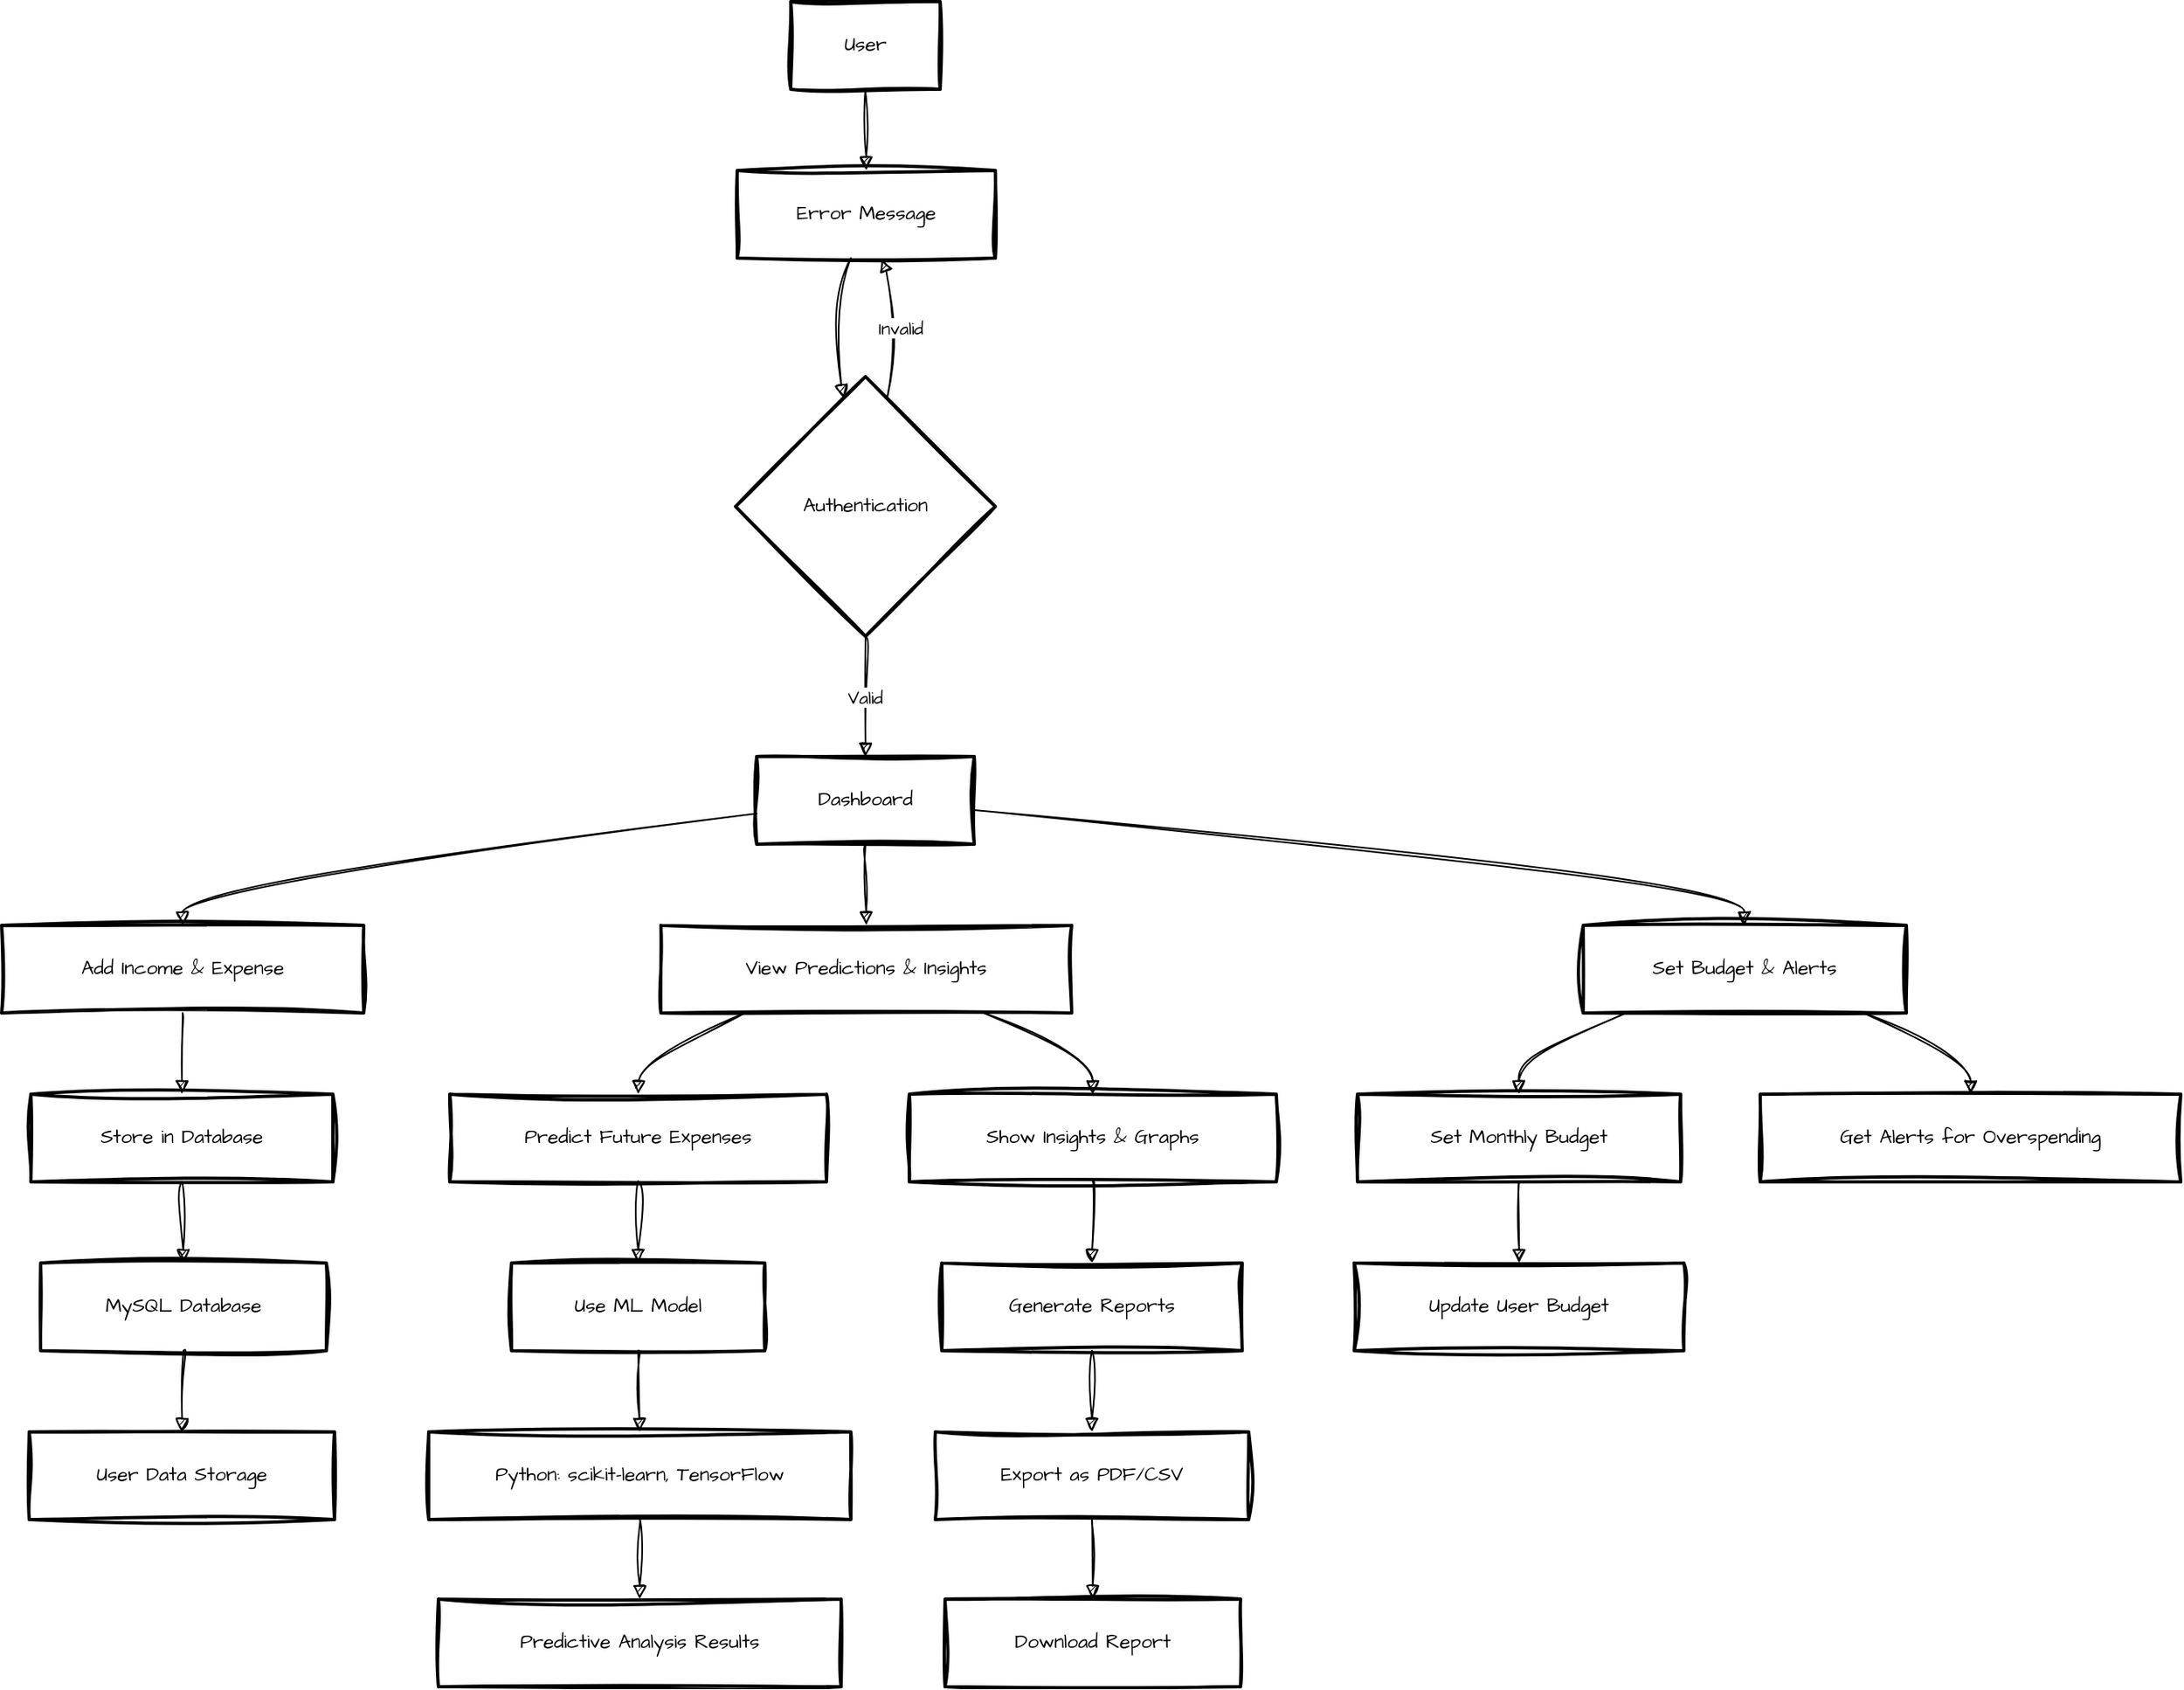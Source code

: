 <mxfile version="26.0.8">
  <diagram name="Page-1" id="5MKAHm1wfXt7gwnGmRr9">
    <mxGraphModel dx="1482" dy="796" grid="1" gridSize="10" guides="1" tooltips="1" connect="1" arrows="1" fold="1" page="1" pageScale="1" pageWidth="850" pageHeight="1100" math="0" shadow="0">
      <root>
        <mxCell id="0" />
        <mxCell id="1" parent="0" />
        <mxCell id="FcwJixSid9qahFUKWtzI-1" value="User" style="whiteSpace=wrap;strokeWidth=2;sketch=1;hachureGap=4;jiggle=2;curveFitting=1;fontFamily=Architects Daughter;fontSource=https%3A%2F%2Ffonts.googleapis.com%2Fcss%3Ffamily%3DArchitects%2BDaughter;" vertex="1" parent="1">
          <mxGeometry x="506" y="20" width="92" height="54" as="geometry" />
        </mxCell>
        <mxCell id="FcwJixSid9qahFUKWtzI-2" value="Error Message" style="whiteSpace=wrap;strokeWidth=2;sketch=1;hachureGap=4;jiggle=2;curveFitting=1;fontFamily=Architects Daughter;fontSource=https%3A%2F%2Ffonts.googleapis.com%2Fcss%3Ffamily%3DArchitects%2BDaughter;" vertex="1" parent="1">
          <mxGeometry x="473" y="124" width="159" height="54" as="geometry" />
        </mxCell>
        <mxCell id="FcwJixSid9qahFUKWtzI-3" value="Authentication" style="rhombus;strokeWidth=2;whiteSpace=wrap;sketch=1;hachureGap=4;jiggle=2;curveFitting=1;fontFamily=Architects Daughter;fontSource=https%3A%2F%2Ffonts.googleapis.com%2Fcss%3Ffamily%3DArchitects%2BDaughter;" vertex="1" parent="1">
          <mxGeometry x="472" y="251" width="160" height="160" as="geometry" />
        </mxCell>
        <mxCell id="FcwJixSid9qahFUKWtzI-4" value="Dashboard" style="whiteSpace=wrap;strokeWidth=2;sketch=1;hachureGap=4;jiggle=2;curveFitting=1;fontFamily=Architects Daughter;fontSource=https%3A%2F%2Ffonts.googleapis.com%2Fcss%3Ffamily%3DArchitects%2BDaughter;" vertex="1" parent="1">
          <mxGeometry x="485" y="485" width="134" height="54" as="geometry" />
        </mxCell>
        <mxCell id="FcwJixSid9qahFUKWtzI-5" value="Add Income &amp; Expense" style="whiteSpace=wrap;strokeWidth=2;sketch=1;hachureGap=4;jiggle=2;curveFitting=1;fontFamily=Architects Daughter;fontSource=https%3A%2F%2Ffonts.googleapis.com%2Fcss%3Ffamily%3DArchitects%2BDaughter;" vertex="1" parent="1">
          <mxGeometry x="20" y="589" width="223" height="54" as="geometry" />
        </mxCell>
        <mxCell id="FcwJixSid9qahFUKWtzI-6" value="View Predictions &amp; Insights" style="whiteSpace=wrap;strokeWidth=2;sketch=1;hachureGap=4;jiggle=2;curveFitting=1;fontFamily=Architects Daughter;fontSource=https%3A%2F%2Ffonts.googleapis.com%2Fcss%3Ffamily%3DArchitects%2BDaughter;" vertex="1" parent="1">
          <mxGeometry x="426" y="589" width="253" height="54" as="geometry" />
        </mxCell>
        <mxCell id="FcwJixSid9qahFUKWtzI-7" value="Set Budget &amp; Alerts" style="whiteSpace=wrap;strokeWidth=2;sketch=1;hachureGap=4;jiggle=2;curveFitting=1;fontFamily=Architects Daughter;fontSource=https%3A%2F%2Ffonts.googleapis.com%2Fcss%3Ffamily%3DArchitects%2BDaughter;" vertex="1" parent="1">
          <mxGeometry x="994" y="589" width="199" height="54" as="geometry" />
        </mxCell>
        <mxCell id="FcwJixSid9qahFUKWtzI-8" value="Store in Database" style="whiteSpace=wrap;strokeWidth=2;sketch=1;hachureGap=4;jiggle=2;curveFitting=1;fontFamily=Architects Daughter;fontSource=https%3A%2F%2Ffonts.googleapis.com%2Fcss%3Ffamily%3DArchitects%2BDaughter;" vertex="1" parent="1">
          <mxGeometry x="38" y="693" width="186" height="54" as="geometry" />
        </mxCell>
        <mxCell id="FcwJixSid9qahFUKWtzI-9" value="Predict Future Expenses" style="whiteSpace=wrap;strokeWidth=2;sketch=1;hachureGap=4;jiggle=2;curveFitting=1;fontFamily=Architects Daughter;fontSource=https%3A%2F%2Ffonts.googleapis.com%2Fcss%3Ffamily%3DArchitects%2BDaughter;" vertex="1" parent="1">
          <mxGeometry x="296" y="693" width="232" height="54" as="geometry" />
        </mxCell>
        <mxCell id="FcwJixSid9qahFUKWtzI-10" value="Show Insights &amp; Graphs" style="whiteSpace=wrap;strokeWidth=2;sketch=1;hachureGap=4;jiggle=2;curveFitting=1;fontFamily=Architects Daughter;fontSource=https%3A%2F%2Ffonts.googleapis.com%2Fcss%3Ffamily%3DArchitects%2BDaughter;" vertex="1" parent="1">
          <mxGeometry x="579" y="693" width="226" height="54" as="geometry" />
        </mxCell>
        <mxCell id="FcwJixSid9qahFUKWtzI-11" value="Set Monthly Budget" style="whiteSpace=wrap;strokeWidth=2;sketch=1;hachureGap=4;jiggle=2;curveFitting=1;fontFamily=Architects Daughter;fontSource=https%3A%2F%2Ffonts.googleapis.com%2Fcss%3Ffamily%3DArchitects%2BDaughter;" vertex="1" parent="1">
          <mxGeometry x="855" y="693" width="199" height="54" as="geometry" />
        </mxCell>
        <mxCell id="FcwJixSid9qahFUKWtzI-12" value="Get Alerts for Overspending" style="whiteSpace=wrap;strokeWidth=2;sketch=1;hachureGap=4;jiggle=2;curveFitting=1;fontFamily=Architects Daughter;fontSource=https%3A%2F%2Ffonts.googleapis.com%2Fcss%3Ffamily%3DArchitects%2BDaughter;" vertex="1" parent="1">
          <mxGeometry x="1103" y="693" width="259" height="54" as="geometry" />
        </mxCell>
        <mxCell id="FcwJixSid9qahFUKWtzI-13" value="Use ML Model" style="whiteSpace=wrap;strokeWidth=2;sketch=1;hachureGap=4;jiggle=2;curveFitting=1;fontFamily=Architects Daughter;fontSource=https%3A%2F%2Ffonts.googleapis.com%2Fcss%3Ffamily%3DArchitects%2BDaughter;" vertex="1" parent="1">
          <mxGeometry x="334" y="797" width="156" height="54" as="geometry" />
        </mxCell>
        <mxCell id="FcwJixSid9qahFUKWtzI-14" value="Generate Reports" style="whiteSpace=wrap;strokeWidth=2;sketch=1;hachureGap=4;jiggle=2;curveFitting=1;fontFamily=Architects Daughter;fontSource=https%3A%2F%2Ffonts.googleapis.com%2Fcss%3Ffamily%3DArchitects%2BDaughter;" vertex="1" parent="1">
          <mxGeometry x="599" y="797" width="185" height="54" as="geometry" />
        </mxCell>
        <mxCell id="FcwJixSid9qahFUKWtzI-15" value="Update User Budget" style="whiteSpace=wrap;strokeWidth=2;sketch=1;hachureGap=4;jiggle=2;curveFitting=1;fontFamily=Architects Daughter;fontSource=https%3A%2F%2Ffonts.googleapis.com%2Fcss%3Ffamily%3DArchitects%2BDaughter;" vertex="1" parent="1">
          <mxGeometry x="853" y="797" width="203" height="54" as="geometry" />
        </mxCell>
        <mxCell id="FcwJixSid9qahFUKWtzI-16" value="MySQL Database" style="whiteSpace=wrap;strokeWidth=2;sketch=1;hachureGap=4;jiggle=2;curveFitting=1;fontFamily=Architects Daughter;fontSource=https%3A%2F%2Ffonts.googleapis.com%2Fcss%3Ffamily%3DArchitects%2BDaughter;" vertex="1" parent="1">
          <mxGeometry x="44" y="797" width="176" height="54" as="geometry" />
        </mxCell>
        <mxCell id="FcwJixSid9qahFUKWtzI-17" value="Python: scikit-learn, TensorFlow" style="whiteSpace=wrap;strokeWidth=2;sketch=1;hachureGap=4;jiggle=2;curveFitting=1;fontFamily=Architects Daughter;fontSource=https%3A%2F%2Ffonts.googleapis.com%2Fcss%3Ffamily%3DArchitects%2BDaughter;" vertex="1" parent="1">
          <mxGeometry x="283" y="901" width="260" height="54" as="geometry" />
        </mxCell>
        <mxCell id="FcwJixSid9qahFUKWtzI-18" value="Export as PDF/CSV" style="whiteSpace=wrap;strokeWidth=2;sketch=1;hachureGap=4;jiggle=2;curveFitting=1;fontFamily=Architects Daughter;fontSource=https%3A%2F%2Ffonts.googleapis.com%2Fcss%3Ffamily%3DArchitects%2BDaughter;" vertex="1" parent="1">
          <mxGeometry x="595" y="901" width="193" height="54" as="geometry" />
        </mxCell>
        <mxCell id="FcwJixSid9qahFUKWtzI-19" value="User Data Storage" style="whiteSpace=wrap;strokeWidth=2;sketch=1;hachureGap=4;jiggle=2;curveFitting=1;fontFamily=Architects Daughter;fontSource=https%3A%2F%2Ffonts.googleapis.com%2Fcss%3Ffamily%3DArchitects%2BDaughter;" vertex="1" parent="1">
          <mxGeometry x="37" y="901" width="188" height="54" as="geometry" />
        </mxCell>
        <mxCell id="FcwJixSid9qahFUKWtzI-20" value="Predictive Analysis Results" style="whiteSpace=wrap;strokeWidth=2;sketch=1;hachureGap=4;jiggle=2;curveFitting=1;fontFamily=Architects Daughter;fontSource=https%3A%2F%2Ffonts.googleapis.com%2Fcss%3Ffamily%3DArchitects%2BDaughter;" vertex="1" parent="1">
          <mxGeometry x="289" y="1004" width="248" height="54" as="geometry" />
        </mxCell>
        <mxCell id="FcwJixSid9qahFUKWtzI-21" value="Download Report" style="whiteSpace=wrap;strokeWidth=2;sketch=1;hachureGap=4;jiggle=2;curveFitting=1;fontFamily=Architects Daughter;fontSource=https%3A%2F%2Ffonts.googleapis.com%2Fcss%3Ffamily%3DArchitects%2BDaughter;" vertex="1" parent="1">
          <mxGeometry x="601" y="1004" width="182" height="54" as="geometry" />
        </mxCell>
        <mxCell id="FcwJixSid9qahFUKWtzI-22" value="" style="curved=1;startArrow=none;endArrow=block;exitX=0.5;exitY=1;entryX=0.5;entryY=0;rounded=0;sketch=1;hachureGap=4;jiggle=2;curveFitting=1;fontFamily=Architects Daughter;fontSource=https%3A%2F%2Ffonts.googleapis.com%2Fcss%3Ffamily%3DArchitects%2BDaughter;" edge="1" parent="1" source="FcwJixSid9qahFUKWtzI-1" target="FcwJixSid9qahFUKWtzI-2">
          <mxGeometry relative="1" as="geometry">
            <Array as="points" />
          </mxGeometry>
        </mxCell>
        <mxCell id="FcwJixSid9qahFUKWtzI-23" value="" style="curved=1;startArrow=none;endArrow=block;exitX=0.44;exitY=1;entryX=0.4;entryY=0;rounded=0;sketch=1;hachureGap=4;jiggle=2;curveFitting=1;fontFamily=Architects Daughter;fontSource=https%3A%2F%2Ffonts.googleapis.com%2Fcss%3Ffamily%3DArchitects%2BDaughter;" edge="1" parent="1" source="FcwJixSid9qahFUKWtzI-2" target="FcwJixSid9qahFUKWtzI-3">
          <mxGeometry relative="1" as="geometry">
            <Array as="points">
              <mxPoint x="529" y="215" />
            </Array>
          </mxGeometry>
        </mxCell>
        <mxCell id="FcwJixSid9qahFUKWtzI-24" value="Valid" style="curved=1;startArrow=none;endArrow=block;exitX=0.5;exitY=1;entryX=0.5;entryY=-0.01;rounded=0;sketch=1;hachureGap=4;jiggle=2;curveFitting=1;fontFamily=Architects Daughter;fontSource=https%3A%2F%2Ffonts.googleapis.com%2Fcss%3Ffamily%3DArchitects%2BDaughter;" edge="1" parent="1" source="FcwJixSid9qahFUKWtzI-3" target="FcwJixSid9qahFUKWtzI-4">
          <mxGeometry relative="1" as="geometry">
            <Array as="points" />
          </mxGeometry>
        </mxCell>
        <mxCell id="FcwJixSid9qahFUKWtzI-25" value="Invalid" style="curved=1;startArrow=none;endArrow=block;exitX=0.6;exitY=0;entryX=0.56;entryY=1;rounded=0;sketch=1;hachureGap=4;jiggle=2;curveFitting=1;fontFamily=Architects Daughter;fontSource=https%3A%2F%2Ffonts.googleapis.com%2Fcss%3Ffamily%3DArchitects%2BDaughter;" edge="1" parent="1" source="FcwJixSid9qahFUKWtzI-3" target="FcwJixSid9qahFUKWtzI-2">
          <mxGeometry relative="1" as="geometry">
            <Array as="points">
              <mxPoint x="575" y="215" />
            </Array>
          </mxGeometry>
        </mxCell>
        <mxCell id="FcwJixSid9qahFUKWtzI-26" value="" style="curved=1;startArrow=none;endArrow=block;exitX=0;exitY=0.65;entryX=0.5;entryY=-0.01;rounded=0;sketch=1;hachureGap=4;jiggle=2;curveFitting=1;fontFamily=Architects Daughter;fontSource=https%3A%2F%2Ffonts.googleapis.com%2Fcss%3Ffamily%3DArchitects%2BDaughter;" edge="1" parent="1" source="FcwJixSid9qahFUKWtzI-4" target="FcwJixSid9qahFUKWtzI-5">
          <mxGeometry relative="1" as="geometry">
            <Array as="points">
              <mxPoint x="131" y="564" />
            </Array>
          </mxGeometry>
        </mxCell>
        <mxCell id="FcwJixSid9qahFUKWtzI-27" value="" style="curved=1;startArrow=none;endArrow=block;exitX=0.5;exitY=0.99;entryX=0.5;entryY=-0.01;rounded=0;sketch=1;hachureGap=4;jiggle=2;curveFitting=1;fontFamily=Architects Daughter;fontSource=https%3A%2F%2Ffonts.googleapis.com%2Fcss%3Ffamily%3DArchitects%2BDaughter;" edge="1" parent="1" source="FcwJixSid9qahFUKWtzI-4" target="FcwJixSid9qahFUKWtzI-6">
          <mxGeometry relative="1" as="geometry">
            <Array as="points" />
          </mxGeometry>
        </mxCell>
        <mxCell id="FcwJixSid9qahFUKWtzI-28" value="" style="curved=1;startArrow=none;endArrow=block;exitX=1;exitY=0.61;entryX=0.5;entryY=-0.01;rounded=0;sketch=1;hachureGap=4;jiggle=2;curveFitting=1;fontFamily=Architects Daughter;fontSource=https%3A%2F%2Ffonts.googleapis.com%2Fcss%3Ffamily%3DArchitects%2BDaughter;" edge="1" parent="1" source="FcwJixSid9qahFUKWtzI-4" target="FcwJixSid9qahFUKWtzI-7">
          <mxGeometry relative="1" as="geometry">
            <Array as="points">
              <mxPoint x="1093" y="564" />
            </Array>
          </mxGeometry>
        </mxCell>
        <mxCell id="FcwJixSid9qahFUKWtzI-29" value="" style="curved=1;startArrow=none;endArrow=block;exitX=0.5;exitY=0.99;entryX=0.5;entryY=-0.01;rounded=0;sketch=1;hachureGap=4;jiggle=2;curveFitting=1;fontFamily=Architects Daughter;fontSource=https%3A%2F%2Ffonts.googleapis.com%2Fcss%3Ffamily%3DArchitects%2BDaughter;" edge="1" parent="1" source="FcwJixSid9qahFUKWtzI-5" target="FcwJixSid9qahFUKWtzI-8">
          <mxGeometry relative="1" as="geometry">
            <Array as="points" />
          </mxGeometry>
        </mxCell>
        <mxCell id="FcwJixSid9qahFUKWtzI-30" value="" style="curved=1;startArrow=none;endArrow=block;exitX=0.21;exitY=0.99;entryX=0.5;entryY=-0.01;rounded=0;sketch=1;hachureGap=4;jiggle=2;curveFitting=1;fontFamily=Architects Daughter;fontSource=https%3A%2F%2Ffonts.googleapis.com%2Fcss%3Ffamily%3DArchitects%2BDaughter;" edge="1" parent="1" source="FcwJixSid9qahFUKWtzI-6" target="FcwJixSid9qahFUKWtzI-9">
          <mxGeometry relative="1" as="geometry">
            <Array as="points">
              <mxPoint x="413" y="668" />
            </Array>
          </mxGeometry>
        </mxCell>
        <mxCell id="FcwJixSid9qahFUKWtzI-31" value="" style="curved=1;startArrow=none;endArrow=block;exitX=0.78;exitY=0.99;entryX=0.5;entryY=-0.01;rounded=0;sketch=1;hachureGap=4;jiggle=2;curveFitting=1;fontFamily=Architects Daughter;fontSource=https%3A%2F%2Ffonts.googleapis.com%2Fcss%3Ffamily%3DArchitects%2BDaughter;" edge="1" parent="1" source="FcwJixSid9qahFUKWtzI-6" target="FcwJixSid9qahFUKWtzI-10">
          <mxGeometry relative="1" as="geometry">
            <Array as="points">
              <mxPoint x="692" y="668" />
            </Array>
          </mxGeometry>
        </mxCell>
        <mxCell id="FcwJixSid9qahFUKWtzI-32" value="" style="curved=1;startArrow=none;endArrow=block;exitX=0.14;exitY=0.99;entryX=0.5;entryY=-0.01;rounded=0;sketch=1;hachureGap=4;jiggle=2;curveFitting=1;fontFamily=Architects Daughter;fontSource=https%3A%2F%2Ffonts.googleapis.com%2Fcss%3Ffamily%3DArchitects%2BDaughter;" edge="1" parent="1" source="FcwJixSid9qahFUKWtzI-7" target="FcwJixSid9qahFUKWtzI-11">
          <mxGeometry relative="1" as="geometry">
            <Array as="points">
              <mxPoint x="954" y="668" />
            </Array>
          </mxGeometry>
        </mxCell>
        <mxCell id="FcwJixSid9qahFUKWtzI-33" value="" style="curved=1;startArrow=none;endArrow=block;exitX=0.86;exitY=0.99;entryX=0.5;entryY=-0.01;rounded=0;sketch=1;hachureGap=4;jiggle=2;curveFitting=1;fontFamily=Architects Daughter;fontSource=https%3A%2F%2Ffonts.googleapis.com%2Fcss%3Ffamily%3DArchitects%2BDaughter;" edge="1" parent="1" source="FcwJixSid9qahFUKWtzI-7" target="FcwJixSid9qahFUKWtzI-12">
          <mxGeometry relative="1" as="geometry">
            <Array as="points">
              <mxPoint x="1233" y="668" />
            </Array>
          </mxGeometry>
        </mxCell>
        <mxCell id="FcwJixSid9qahFUKWtzI-34" value="" style="curved=1;startArrow=none;endArrow=block;exitX=0.5;exitY=0.99;entryX=0.5;entryY=-0.01;rounded=0;sketch=1;hachureGap=4;jiggle=2;curveFitting=1;fontFamily=Architects Daughter;fontSource=https%3A%2F%2Ffonts.googleapis.com%2Fcss%3Ffamily%3DArchitects%2BDaughter;" edge="1" parent="1" source="FcwJixSid9qahFUKWtzI-9" target="FcwJixSid9qahFUKWtzI-13">
          <mxGeometry relative="1" as="geometry">
            <Array as="points" />
          </mxGeometry>
        </mxCell>
        <mxCell id="FcwJixSid9qahFUKWtzI-35" value="" style="curved=1;startArrow=none;endArrow=block;exitX=0.5;exitY=0.99;entryX=0.5;entryY=-0.01;rounded=0;sketch=1;hachureGap=4;jiggle=2;curveFitting=1;fontFamily=Architects Daughter;fontSource=https%3A%2F%2Ffonts.googleapis.com%2Fcss%3Ffamily%3DArchitects%2BDaughter;" edge="1" parent="1" source="FcwJixSid9qahFUKWtzI-10" target="FcwJixSid9qahFUKWtzI-14">
          <mxGeometry relative="1" as="geometry">
            <Array as="points" />
          </mxGeometry>
        </mxCell>
        <mxCell id="FcwJixSid9qahFUKWtzI-36" value="" style="curved=1;startArrow=none;endArrow=block;exitX=0.5;exitY=0.99;entryX=0.5;entryY=-0.01;rounded=0;sketch=1;hachureGap=4;jiggle=2;curveFitting=1;fontFamily=Architects Daughter;fontSource=https%3A%2F%2Ffonts.googleapis.com%2Fcss%3Ffamily%3DArchitects%2BDaughter;" edge="1" parent="1" source="FcwJixSid9qahFUKWtzI-11" target="FcwJixSid9qahFUKWtzI-15">
          <mxGeometry relative="1" as="geometry">
            <Array as="points" />
          </mxGeometry>
        </mxCell>
        <mxCell id="FcwJixSid9qahFUKWtzI-37" value="" style="curved=1;startArrow=none;endArrow=block;exitX=0.5;exitY=0.99;entryX=0.5;entryY=-0.01;rounded=0;sketch=1;hachureGap=4;jiggle=2;curveFitting=1;fontFamily=Architects Daughter;fontSource=https%3A%2F%2Ffonts.googleapis.com%2Fcss%3Ffamily%3DArchitects%2BDaughter;" edge="1" parent="1" source="FcwJixSid9qahFUKWtzI-8" target="FcwJixSid9qahFUKWtzI-16">
          <mxGeometry relative="1" as="geometry">
            <Array as="points" />
          </mxGeometry>
        </mxCell>
        <mxCell id="FcwJixSid9qahFUKWtzI-38" value="" style="curved=1;startArrow=none;endArrow=block;exitX=0.5;exitY=0.99;entryX=0.5;entryY=-0.01;rounded=0;sketch=1;hachureGap=4;jiggle=2;curveFitting=1;fontFamily=Architects Daughter;fontSource=https%3A%2F%2Ffonts.googleapis.com%2Fcss%3Ffamily%3DArchitects%2BDaughter;" edge="1" parent="1" source="FcwJixSid9qahFUKWtzI-13" target="FcwJixSid9qahFUKWtzI-17">
          <mxGeometry relative="1" as="geometry">
            <Array as="points" />
          </mxGeometry>
        </mxCell>
        <mxCell id="FcwJixSid9qahFUKWtzI-39" value="" style="curved=1;startArrow=none;endArrow=block;exitX=0.5;exitY=0.99;entryX=0.5;entryY=-0.01;rounded=0;sketch=1;hachureGap=4;jiggle=2;curveFitting=1;fontFamily=Architects Daughter;fontSource=https%3A%2F%2Ffonts.googleapis.com%2Fcss%3Ffamily%3DArchitects%2BDaughter;" edge="1" parent="1" source="FcwJixSid9qahFUKWtzI-14" target="FcwJixSid9qahFUKWtzI-18">
          <mxGeometry relative="1" as="geometry">
            <Array as="points" />
          </mxGeometry>
        </mxCell>
        <mxCell id="FcwJixSid9qahFUKWtzI-40" value="" style="curved=1;startArrow=none;endArrow=block;exitX=0.5;exitY=0.99;entryX=0.5;entryY=-0.01;rounded=0;sketch=1;hachureGap=4;jiggle=2;curveFitting=1;fontFamily=Architects Daughter;fontSource=https%3A%2F%2Ffonts.googleapis.com%2Fcss%3Ffamily%3DArchitects%2BDaughter;" edge="1" parent="1" source="FcwJixSid9qahFUKWtzI-16" target="FcwJixSid9qahFUKWtzI-19">
          <mxGeometry relative="1" as="geometry">
            <Array as="points" />
          </mxGeometry>
        </mxCell>
        <mxCell id="FcwJixSid9qahFUKWtzI-41" value="" style="curved=1;startArrow=none;endArrow=block;exitX=0.5;exitY=0.99;entryX=0.5;entryY=0.01;rounded=0;sketch=1;hachureGap=4;jiggle=2;curveFitting=1;fontFamily=Architects Daughter;fontSource=https%3A%2F%2Ffonts.googleapis.com%2Fcss%3Ffamily%3DArchitects%2BDaughter;" edge="1" parent="1" source="FcwJixSid9qahFUKWtzI-17" target="FcwJixSid9qahFUKWtzI-20">
          <mxGeometry relative="1" as="geometry">
            <Array as="points" />
          </mxGeometry>
        </mxCell>
        <mxCell id="FcwJixSid9qahFUKWtzI-42" value="" style="curved=1;startArrow=none;endArrow=block;exitX=0.5;exitY=0.99;entryX=0.5;entryY=0.01;rounded=0;sketch=1;hachureGap=4;jiggle=2;curveFitting=1;fontFamily=Architects Daughter;fontSource=https%3A%2F%2Ffonts.googleapis.com%2Fcss%3Ffamily%3DArchitects%2BDaughter;" edge="1" parent="1" source="FcwJixSid9qahFUKWtzI-18" target="FcwJixSid9qahFUKWtzI-21">
          <mxGeometry relative="1" as="geometry">
            <Array as="points" />
          </mxGeometry>
        </mxCell>
      </root>
    </mxGraphModel>
  </diagram>
</mxfile>
